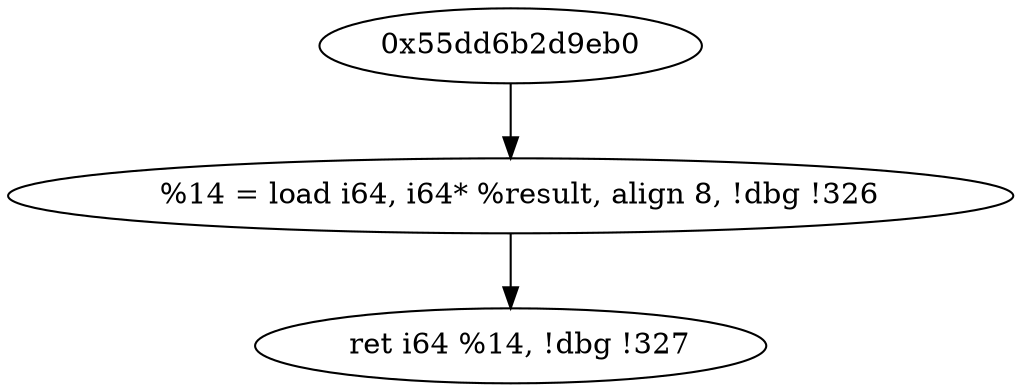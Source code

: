 digraph DDG {
  "0x55dd6b2db020" [label="  %14 = load i64, i64* %result, align 8, !dbg !326"];
  "0x55dd6b2db0c0" [label="  ret i64 %14, !dbg !327"];
  "0x55dd6b2d9eb0" -> "0x55dd6b2db020";
  "0x55dd6b2db020" -> "0x55dd6b2db0c0";
}
